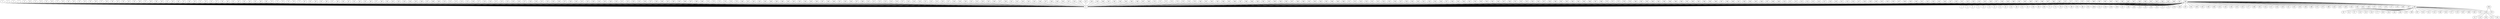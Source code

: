 graph {
"0";
"1";
"2";
"3";
"4";
"5";
"6";
"7";
"8";
"9";
"10";
"11";
"12";
"13";
"14";
"15";
"16";
"17";
"18";
"19";
"20";
"21";
"22";
"23";
"24";
"25";
"26";
"27";
"28";
"29";
"30";
"31";
"32";
"33";
"34";
"35";
"36";
"37";
"38";
"39";
"40";
"41";
"42";
"43";
"44";
"45";
"46";
"47";
"48";
"49";
"50";
"51";
"52";
"53";
"54";
"55";
"56";
"57";
"58";
"59";
"60";
"61";
"62";
"63";
"64";
"65";
"66";
"67";
"68";
"69";
"70";
"71";
"72";
"73";
"74";
"75";
"76";
"77";
"78";
"79";
"80";
"81";
"82";
"83";
"84";
"85";
"86";
"87";
"88";
"89";
"90";
"91";
"92";
"93";
"94";
"95";
"96";
"97";
"98";
"99";
"100";
"101";
"102";
"103";
"104";
"105";
"106";
"107";
"108";
"109";
"110";
"111";
"112";
"113";
"114";
"115";
"116";
"117";
"118";
"119";
"120";
"121";
"122";
"123";
"124";
"125";
"126";
"127";
"128";
"129";
"130";
"131";
"132";
"133";
"134";
"135";
"136";
"137";
"138";
"139";
"140";
"141";
"142";
"143";
"144";
"145";
"146";
"147";
"148";
"149";
"150";
"151";
"152";
"153";
"154";
"155";
"156";
"157";
"158";
"159";
"160";
"161";
"162";
"163";
"164";
"165";
"166";
"167";
"168";
"169";
"170";
"171";
"172";
"173";
"174";
"175";
"176";
"177";
"178";
"179";
"180";
"181";
"182";
"183";
"184";
"185";
"186";
"187";
"188";
"189";
"190";
"191";
"192";
"193";
"194";
"195";
"196";
"197";
"198";
"199";
"200";
"201";
"202";
"203";
"204";
"205";
"206";
"207";
"208";
"209";
"210";
"211";
"212";
"213";
"214";
"215";
"216";
"217";
"218";
"219";
"220";
"221";
"222";
"223";
"224";
"225";
"226";
"227";
"228";
"229";
"230";
"231";
"232";
"233";
"234";
"235";
"236";
"237";
"238";
"239";
"240";
"241";
"242";
"243";
"244";
"245";
"246";
"247";
"248";
"249";
"250";
"251";
"252";
"253";
"254";
"255";
"256";
"257";
"258";
"259";
"260";
"261";
"262";
"263";
"264";
"265";
"266";
"267";
"268";
"269";
"270";
"271";
"272";
"273";
"274";
"275";
"276";
"277";
"278";
"279";
"280";
"281";
"282";
"283";
"284";
"285";
"286";
"287";
"288";
"289";
"290";
"291";
"292";
"293";
"294";
"295";
"296";
"297";
"298";
"299";
"300";
"301";
"302";
"303";
"304";
"305";
"306";
"307";
"308";
"309";
"310";
"311";
"312";
"313";
"314";
"315";
"316";
"317";
"318";
"319";
"320";
"321";
"322";
"323";
"324";
"325";
"326";
"327";
"328";
"329";
"330";
"331";
"332";
"333";
"334";
"335";
"336";
"337";
"338";
"339";
"340";
"341";
"342";
"343";
"344";
"345";
"346";
"347";
"348";
"349";
"350";
"351";
"352";
"353";
"354";
"355";
"356";
"357";
"358";
"359";
"360";
"361";
"362";
"363";
"364";
"365";
"366";
"367";
"368";
"369";
"370";
"371";
"372";
"373";
"374";
"375";
"376";
"377";
"378";
"379";
"380";
"381";
"382";
"383";
"384";
"385";
"386";
"387";
"388";
"389";
"390";
"391";
"392";
"393";
"394";
"395";
"396";
"397";
"398";
"399";
"400";
"401";
"402";
"403";
"404";
"405";
"406";
"407";
"408";
"409";
"410";
"411";
"412";
"413";
"414";
"415";
"416";
"417";
"418";
"419";
"420";
"421";
"422";
"423";
"424";
"425";
"426";
"427";
"428";
"429";
"430";
"431";
"432";
"433";
"434";
"435";
"436";
"437";
"438";
"439";
"440";
"441";
"442";
"443";
"444";
"445";
"446";
"447";
"448";
"449";
"450";
"451";
"452";
"453";
"454";
"455";
"456";
"457";
"458";
"459";
"460";
"461";
"462";
"463";
"464";
"465";
"466";
"467";
"468";
"469";
"470";
"471";
"472";
"473";
"474";
"475";
"476";
"477";
"478";
"479";
"480";
"481";
"482";
"483";
"484";
"485";
"486";
"487";
"488";
"489";
"490";
"491";
"492";
"493";
"494";
"495";
"496";
"497";
"498";
"499";
"2"--"0";
"3"--"0";
"5"--"0";
"7"--"0";
"8"--"0";
"10"--"0";
"11"--"0";
"13"--"0";
"15"--"0";
"16"--"0";
"17"--"0";
"18"--"0";
"19"--"0";
"20"--"0";
"22"--"0";
"24"--"0";
"25"--"0";
"26"--"0";
"27"--"0";
"28"--"0";
"29"--"0";
"32"--"0";
"33"--"0";
"34"--"0";
"35"--"0";
"36"--"0";
"37"--"0";
"38"--"0";
"39"--"0";
"40"--"0";
"41"--"0";
"45"--"0";
"46"--"0";
"47"--"0";
"49"--"0";
"50"--"0";
"51"--"0";
"53"--"0";
"55"--"0";
"57"--"0";
"58"--"0";
"60"--"0";
"61"--"0";
"62"--"0";
"63"--"0";
"64"--"0";
"65"--"0";
"66"--"0";
"68"--"0";
"70"--"0";
"72"--"0";
"73"--"0";
"74"--"0";
"76"--"0";
"77"--"0";
"81"--"0";
"82"--"0";
"84"--"0";
"85"--"0";
"86"--"0";
"87"--"0";
"89"--"0";
"90"--"0";
"91"--"0";
"92"--"0";
"94"--"0";
"95"--"0";
"96"--"0";
"97"--"0";
"98"--"0";
"99"--"0";
"101"--"0";
"102"--"0";
"103"--"0";
"104"--"0";
"105"--"0";
"106"--"0";
"107"--"0";
"108"--"0";
"109"--"0";
"110"--"0";
"112"--"0";
"113"--"0";
"114"--"0";
"115"--"0";
"116"--"0";
"117"--"0";
"118"--"0";
"120"--"0";
"121"--"0";
"122"--"0";
"123"--"0";
"125"--"0";
"126"--"0";
"127"--"0";
"128"--"0";
"129"--"0";
"131"--"0";
"133"--"0";
"135"--"0";
"136"--"0";
"137"--"0";
"139"--"0";
"140"--"0";
"141"--"0";
"142"--"0";
"143"--"0";
"144"--"0";
"145"--"0";
"146"--"0";
"150"--"0";
"151"--"0";
"152"--"0";
"153"--"0";
"155"--"0";
"156"--"0";
"157"--"0";
"159"--"0";
"160"--"0";
"161"--"0";
"162"--"0";
"165"--"0";
"166"--"0";
"167"--"0";
"168"--"0";
"169"--"0";
"170"--"0";
"173"--"0";
"175"--"0";
"176"--"0";
"178"--"0";
"179"--"0";
"180"--"0";
"181"--"0";
"182"--"0";
"183"--"0";
"185"--"0";
"186"--"0";
"188"--"0";
"189"--"0";
"190"--"0";
"192"--"0";
"193"--"0";
"194"--"0";
"195"--"0";
"196"--"0";
"197"--"0";
"198"--"0";
"199"--"0";
"201"--"0";
"203"--"0";
"204"--"0";
"207"--"0";
"209"--"0";
"210"--"0";
"211"--"0";
"212"--"0";
"213"--"0";
"214"--"0";
"216"--"0";
"217"--"0";
"218"--"0";
"219"--"0";
"220"--"0";
"221"--"0";
"222"--"0";
"223"--"0";
"225"--"0";
"227"--"0";
"228"--"0";
"229"--"0";
"230"--"0";
"231"--"0";
"232"--"0";
"233"--"0";
"235"--"0";
"236"--"0";
"237"--"0";
"239"--"0";
"241"--"0";
"242"--"0";
"243"--"0";
"244"--"0";
"245"--"0";
"246"--"0";
"247"--"0";
"248"--"0";
"249"--"0";
"250"--"0";
"252"--"0";
"254"--"0";
"256"--"0";
"257"--"0";
"258"--"0";
"259"--"0";
"260"--"0";
"261"--"0";
"262"--"0";
"263"--"0";
"264"--"0";
"265"--"0";
"266"--"0";
"267"--"0";
"269"--"0";
"270"--"0";
"271"--"0";
"272"--"0";
"273"--"0";
"274"--"0";
"275"--"0";
"276"--"0";
"279"--"0";
"280"--"0";
"281"--"0";
"282"--"0";
"283"--"0";
"284"--"0";
"285"--"0";
"286"--"0";
"287"--"0";
"288"--"0";
"289"--"0";
"290"--"0";
"291"--"0";
"292"--"0";
"293"--"0";
"294"--"0";
"295"--"0";
"297"--"0";
"298"--"0";
"300"--"0";
"302"--"0";
"303"--"0";
"304"--"0";
"305"--"0";
"306"--"0";
"308"--"0";
"309"--"0";
"311"--"0";
"315"--"0";
"316"--"0";
"319"--"0";
"322"--"0";
"323"--"0";
"324"--"0";
"325"--"0";
"326"--"0";
"327"--"0";
"328"--"0";
"329"--"0";
"330"--"0";
"331"--"0";
"333"--"0";
"334"--"0";
"336"--"0";
"337"--"0";
"338"--"0";
"339"--"0";
"340"--"0";
"341"--"0";
"342"--"0";
"343"--"0";
"344"--"0";
"345"--"0";
"346"--"0";
"347"--"0";
"348"--"0";
"351"--"0";
"352"--"0";
"353"--"0";
"354"--"0";
"356"--"0";
"357"--"0";
"359"--"0";
"360"--"0";
"361"--"0";
"362"--"0";
"363"--"0";
"364"--"0";
"365"--"0";
"366"--"0";
"367"--"0";
"368"--"0";
"370"--"0";
"371"--"0";
"373"--"0";
"376"--"0";
"378"--"0";
"380"--"0";
"381"--"0";
"382"--"0";
"383"--"0";
"384"--"0";
"385"--"0";
"386"--"0";
"389"--"0";
"390"--"0";
"391"--"0";
"392"--"0";
"393"--"0";
"394"--"0";
"395"--"0";
"396"--"0";
"397"--"0";
"399"--"0";
"400"--"0";
"401"--"0";
"403"--"0";
"404"--"0";
"405"--"0";
"406"--"0";
"407"--"0";
"408"--"0";
"409"--"0";
"410"--"0";
"411"--"0";
"412"--"0";
"413"--"0";
"414"--"0";
"415"--"0";
"416"--"0";
"417"--"0";
"418"--"0";
"420"--"0";
"421"--"0";
"422"--"0";
"424"--"0";
"427"--"0";
"428"--"0";
"429"--"0";
"430"--"0";
"432"--"0";
"433"--"0";
"435"--"0";
"437"--"0";
"438"--"0";
"439"--"0";
"440"--"0";
"441"--"0";
"442"--"0";
"443"--"0";
"445"--"0";
"446"--"0";
"447"--"0";
"449"--"23";
"449"--"215";
"449"--"335";
"449"--"372";
"449"--"431";
"450"--"0";
"451"--"0";
"452"--"0";
"453"--"0";
"454"--"0";
"455"--"0";
"456"--"0";
"457"--"0";
"458"--"0";
"459"--"0";
"460"--"0";
"461"--"0";
"462"--"0";
"463"--"0";
"464"--"251";
"464"--"449";
"465"--"0";
"466"--"0";
"467"--"0";
"468"--"0";
"469"--"0";
"470"--"0";
"471"--"0";
"472"--"0";
"475"--"0";
"478"--"0";
"480"--"0";
"481"--"0";
"482"--"0";
"483"--"0";
"484"--"0";
"485"--"0";
"486"--"0";
"487"--"0";
"489"--"0";
"490"--"0";
"491"--"0";
"493"--"0";
"494"--"0";
"495"--"0";
"496"--"0";
"497"--"0";
"498"--"30";
"498"--"44";
"498"--"67";
"498"--"124";
"498"--"132";
"498"--"134";
"498"--"177";
"498"--"205";
"498"--"234";
"498"--"240";
"498"--"268";
"498"--"278";
"498"--"296";
"498"--"307";
"498"--"310";
"498"--"312";
"498"--"313";
"498"--"349";
"498"--"355";
"498"--"377";
"498"--"379";
"498"--"387";
"498"--"388";
"498"--"402";
"498"--"425";
"498"--"449";
"499"--"0";
"499"--"1";
"499"--"4";
"499"--"6";
"499"--"9";
"499"--"12";
"499"--"14";
"499"--"21";
"499"--"31";
"499"--"42";
"499"--"43";
"499"--"48";
"499"--"52";
"499"--"54";
"499"--"56";
"499"--"59";
"499"--"69";
"499"--"71";
"499"--"75";
"499"--"78";
"499"--"79";
"499"--"80";
"499"--"83";
"499"--"88";
"499"--"93";
"499"--"100";
"499"--"111";
"499"--"119";
"499"--"130";
"499"--"138";
"499"--"147";
"499"--"148";
"499"--"149";
"499"--"154";
"499"--"158";
"499"--"163";
"499"--"164";
"499"--"171";
"499"--"172";
"499"--"174";
"499"--"184";
"499"--"187";
"499"--"191";
"499"--"200";
"499"--"202";
"499"--"206";
"499"--"208";
"499"--"224";
"499"--"226";
"499"--"238";
"499"--"253";
"499"--"255";
"499"--"277";
"499"--"299";
"499"--"301";
"499"--"314";
"499"--"317";
"499"--"318";
"499"--"320";
"499"--"321";
"499"--"332";
"499"--"350";
"499"--"358";
"499"--"369";
"499"--"374";
"499"--"375";
"499"--"398";
"499"--"419";
"499"--"423";
"499"--"426";
"499"--"434";
"499"--"436";
"499"--"444";
"499"--"448";
"499"--"473";
"499"--"474";
"499"--"476";
"499"--"477";
"499"--"479";
"499"--"488";
"499"--"492";
"499"--"498";
}
